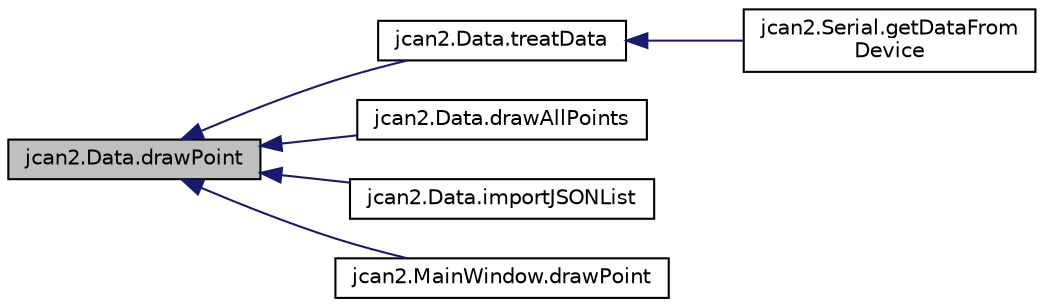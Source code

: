 digraph "jcan2.Data.drawPoint"
{
  edge [fontname="Helvetica",fontsize="10",labelfontname="Helvetica",labelfontsize="10"];
  node [fontname="Helvetica",fontsize="10",shape=record];
  rankdir="LR";
  Node1 [label="jcan2.Data.drawPoint",height=0.2,width=0.4,color="black", fillcolor="grey75", style="filled", fontcolor="black"];
  Node1 -> Node2 [dir="back",color="midnightblue",fontsize="10",style="solid",fontname="Helvetica"];
  Node2 [label="jcan2.Data.treatData",height=0.2,width=0.4,color="black", fillcolor="white", style="filled",URL="$classjcan2_1_1_data.html#a46f0b60ede6b52333a244f6b64f1df79"];
  Node2 -> Node3 [dir="back",color="midnightblue",fontsize="10",style="solid",fontname="Helvetica"];
  Node3 [label="jcan2.Serial.getDataFrom\lDevice",height=0.2,width=0.4,color="black", fillcolor="white", style="filled",URL="$classjcan2_1_1_serial.html#ac148e30d986f78e80022c5f627045896"];
  Node1 -> Node4 [dir="back",color="midnightblue",fontsize="10",style="solid",fontname="Helvetica"];
  Node4 [label="jcan2.Data.drawAllPoints",height=0.2,width=0.4,color="black", fillcolor="white", style="filled",URL="$classjcan2_1_1_data.html#a8d835c101043bf5909332394396126fa"];
  Node1 -> Node5 [dir="back",color="midnightblue",fontsize="10",style="solid",fontname="Helvetica"];
  Node5 [label="jcan2.Data.importJSONList",height=0.2,width=0.4,color="black", fillcolor="white", style="filled",URL="$classjcan2_1_1_data.html#ad5b7045b7e2e9d4a1bbc1b324615e90f"];
  Node1 -> Node6 [dir="back",color="midnightblue",fontsize="10",style="solid",fontname="Helvetica"];
  Node6 [label="jcan2.MainWindow.drawPoint",height=0.2,width=0.4,color="black", fillcolor="white", style="filled",URL="$classjcan2_1_1_main_window.html#a654294d960a34700bd98ae93535abb0f"];
}
